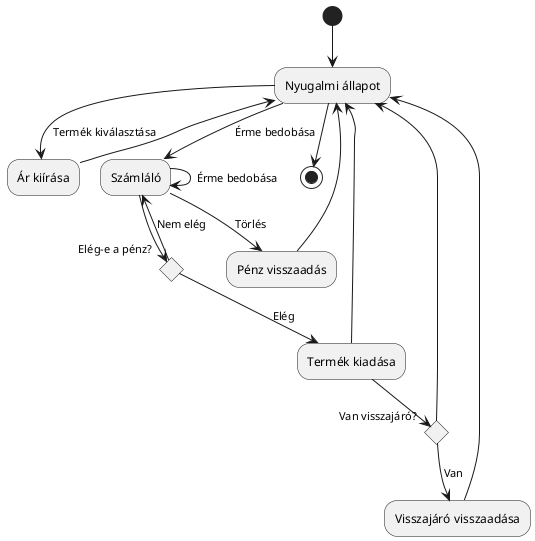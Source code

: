 @startuml
(*) --> "Nyugalmi állapot" as A1
A1 --> [Termék kiválasztása] "Ár kiírása" as A2
A2 --> A1

A1 -->[Érme bedobása] "Számláló" as A3
A3 -->[Érme bedobása] A3
A3 -->[Törlés] "Pénz visszaadás" as A4
A4 --> A1

A3 --> if "Elég-e a pénz?" then 
  -->[Elég] "Termék kiadása" as A5
  -->if "Van visszajáró?" then
    -->[Van] "Visszajáró visszaadása" as A6
    A6 --> A1
    else
    --> A1
    endif
  else
  -->[Nem elég] A3
  endif
A5 --> A1


A1 --> (*)
@enduml